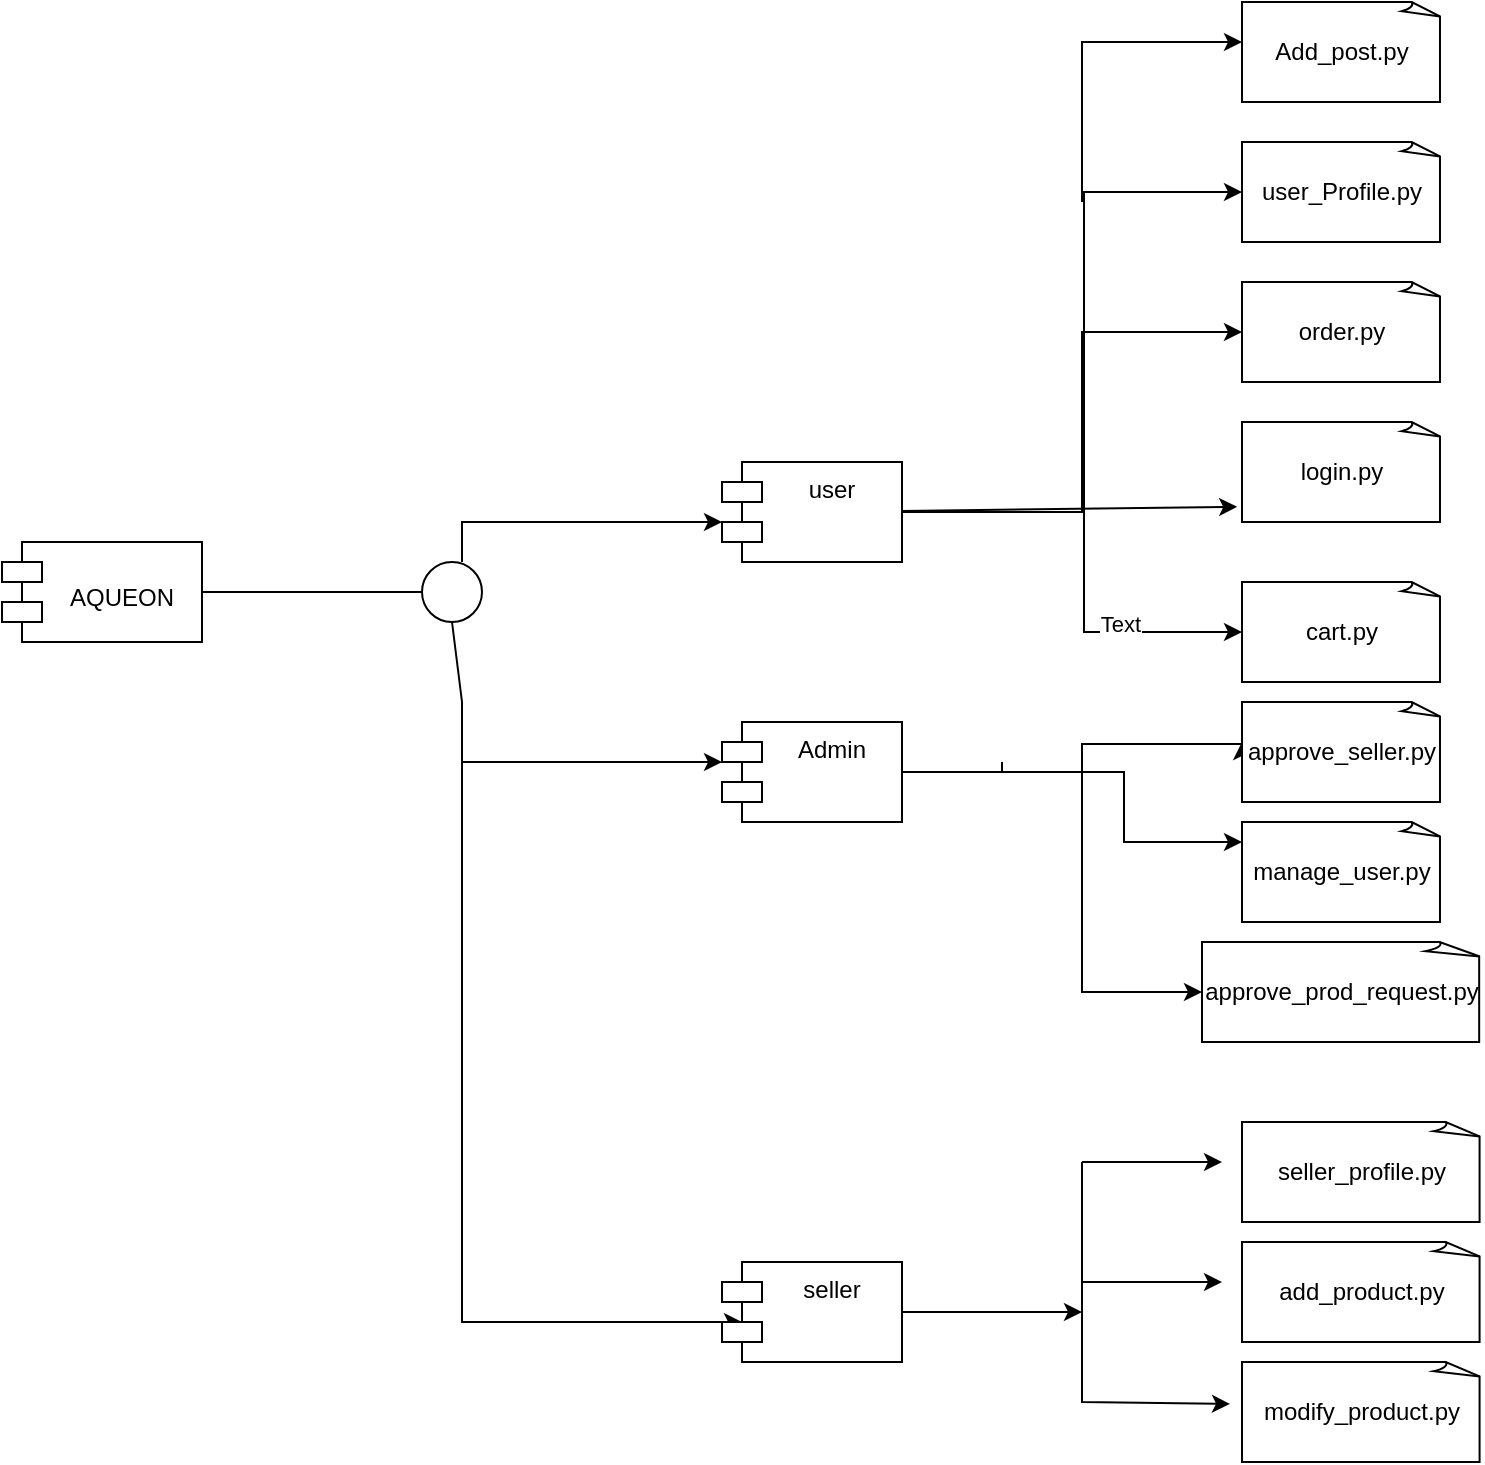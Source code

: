 <mxfile version="23.1.1" type="device" pages="2">
  <diagram name="Page-1" id="nFAg67IEPFZFisM7S5NW">
    <mxGraphModel dx="1674" dy="738" grid="1" gridSize="10" guides="1" tooltips="1" connect="1" arrows="1" fold="1" page="1" pageScale="1" pageWidth="850" pageHeight="1100" math="0" shadow="0">
      <root>
        <mxCell id="0" />
        <mxCell id="1" parent="0" />
        <mxCell id="C25TyvA7FYonB_q8Y5t8-42" value="&lt;br&gt;AQUEON" style="shape=module;align=left;spacingLeft=20;align=center;verticalAlign=top;whiteSpace=wrap;html=1;" parent="1" vertex="1">
          <mxGeometry x="110" y="370" width="100" height="50" as="geometry" />
        </mxCell>
        <mxCell id="C25TyvA7FYonB_q8Y5t8-43" value="" style="ellipse;whiteSpace=wrap;html=1;aspect=fixed;" parent="1" vertex="1">
          <mxGeometry x="320" y="380" width="30" height="30" as="geometry" />
        </mxCell>
        <mxCell id="C25TyvA7FYonB_q8Y5t8-44" value="" style="endArrow=none;html=1;rounded=0;exitX=1;exitY=0.5;exitDx=0;exitDy=0;entryX=0;entryY=0.5;entryDx=0;entryDy=0;" parent="1" source="C25TyvA7FYonB_q8Y5t8-42" target="C25TyvA7FYonB_q8Y5t8-43" edge="1">
          <mxGeometry width="50" height="50" relative="1" as="geometry">
            <mxPoint x="345" y="440" as="sourcePoint" />
            <mxPoint x="390" y="395" as="targetPoint" />
          </mxGeometry>
        </mxCell>
        <mxCell id="C25TyvA7FYonB_q8Y5t8-45" value="" style="endArrow=classic;html=1;rounded=0;" parent="1" edge="1">
          <mxGeometry width="50" height="50" relative="1" as="geometry">
            <mxPoint x="340" y="380" as="sourcePoint" />
            <mxPoint x="470" y="360" as="targetPoint" />
            <Array as="points">
              <mxPoint x="340" y="360" />
            </Array>
          </mxGeometry>
        </mxCell>
        <mxCell id="C25TyvA7FYonB_q8Y5t8-46" value="" style="endArrow=classic;html=1;rounded=0;exitX=0.5;exitY=1;exitDx=0;exitDy=0;" parent="1" source="C25TyvA7FYonB_q8Y5t8-43" edge="1">
          <mxGeometry width="50" height="50" relative="1" as="geometry">
            <mxPoint x="420" y="390" as="sourcePoint" />
            <mxPoint x="470" y="480" as="targetPoint" />
            <Array as="points">
              <mxPoint x="340" y="450" />
              <mxPoint x="340" y="480" />
            </Array>
          </mxGeometry>
        </mxCell>
        <mxCell id="C25TyvA7FYonB_q8Y5t8-47" style="edgeStyle=orthogonalEdgeStyle;rounded=0;orthogonalLoop=1;jettySize=auto;html=1;entryX=0;entryY=0.5;entryDx=0;entryDy=0;entryPerimeter=0;" parent="1" source="C25TyvA7FYonB_q8Y5t8-51" target="C25TyvA7FYonB_q8Y5t8-57" edge="1">
          <mxGeometry relative="1" as="geometry">
            <mxPoint x="720" y="355" as="targetPoint" />
            <Array as="points">
              <mxPoint x="650" y="355" />
              <mxPoint x="650" y="265" />
            </Array>
          </mxGeometry>
        </mxCell>
        <mxCell id="C25TyvA7FYonB_q8Y5t8-48" style="edgeStyle=orthogonalEdgeStyle;rounded=0;orthogonalLoop=1;jettySize=auto;html=1;entryX=0;entryY=0.5;entryDx=0;entryDy=0;entryPerimeter=0;" parent="1" source="C25TyvA7FYonB_q8Y5t8-51" target="C25TyvA7FYonB_q8Y5t8-56" edge="1">
          <mxGeometry relative="1" as="geometry">
            <mxPoint x="720" y="300" as="targetPoint" />
            <Array as="points">
              <mxPoint x="651" y="355" />
              <mxPoint x="651" y="195" />
            </Array>
          </mxGeometry>
        </mxCell>
        <mxCell id="C25TyvA7FYonB_q8Y5t8-49" style="rounded=0;orthogonalLoop=1;jettySize=auto;html=1;entryX=-0.024;entryY=0.848;entryDx=0;entryDy=0;entryPerimeter=0;" parent="1" source="C25TyvA7FYonB_q8Y5t8-51" target="C25TyvA7FYonB_q8Y5t8-58" edge="1">
          <mxGeometry relative="1" as="geometry">
            <mxPoint x="720" y="440" as="targetPoint" />
          </mxGeometry>
        </mxCell>
        <mxCell id="C25TyvA7FYonB_q8Y5t8-50" style="edgeStyle=orthogonalEdgeStyle;rounded=0;orthogonalLoop=1;jettySize=auto;html=1;entryX=0;entryY=0.5;entryDx=0;entryDy=0;entryPerimeter=0;" parent="1" source="C25TyvA7FYonB_q8Y5t8-51" target="C25TyvA7FYonB_q8Y5t8-59" edge="1">
          <mxGeometry relative="1" as="geometry">
            <mxPoint x="720" y="420" as="targetPoint" />
            <Array as="points">
              <mxPoint x="651" y="355" />
              <mxPoint x="651" y="415" />
            </Array>
          </mxGeometry>
        </mxCell>
        <mxCell id="qWNrMioTufzwQwUh5YGF-7" value="Text" style="edgeLabel;html=1;align=center;verticalAlign=middle;resizable=0;points=[];" vertex="1" connectable="0" parent="C25TyvA7FYonB_q8Y5t8-50">
          <mxGeometry x="0.47" y="4" relative="1" as="geometry">
            <mxPoint as="offset" />
          </mxGeometry>
        </mxCell>
        <mxCell id="C25TyvA7FYonB_q8Y5t8-51" value="user&lt;br&gt;" style="shape=module;align=left;spacingLeft=20;align=center;verticalAlign=top;whiteSpace=wrap;html=1;" parent="1" vertex="1">
          <mxGeometry x="470" y="330" width="90" height="50" as="geometry" />
        </mxCell>
        <mxCell id="C25TyvA7FYonB_q8Y5t8-52" style="edgeStyle=orthogonalEdgeStyle;rounded=0;orthogonalLoop=1;jettySize=auto;html=1;" parent="1" source="C25TyvA7FYonB_q8Y5t8-55" edge="1">
          <mxGeometry relative="1" as="geometry">
            <mxPoint x="730" y="470" as="targetPoint" />
            <Array as="points">
              <mxPoint x="650" y="485" />
              <mxPoint x="650" y="471" />
            </Array>
          </mxGeometry>
        </mxCell>
        <mxCell id="C25TyvA7FYonB_q8Y5t8-53" style="edgeStyle=orthogonalEdgeStyle;rounded=0;orthogonalLoop=1;jettySize=auto;html=1;" parent="1" source="C25TyvA7FYonB_q8Y5t8-55" edge="1">
          <mxGeometry relative="1" as="geometry">
            <mxPoint x="730" y="520" as="targetPoint" />
            <Array as="points">
              <mxPoint x="671" y="485" />
            </Array>
          </mxGeometry>
        </mxCell>
        <mxCell id="C25TyvA7FYonB_q8Y5t8-54" style="edgeStyle=orthogonalEdgeStyle;rounded=0;orthogonalLoop=1;jettySize=auto;html=1;entryX=0;entryY=0.5;entryDx=0;entryDy=0;entryPerimeter=0;" parent="1" target="C25TyvA7FYonB_q8Y5t8-62" edge="1">
          <mxGeometry relative="1" as="geometry">
            <mxPoint x="670" y="620" as="targetPoint" />
            <Array as="points">
              <mxPoint x="610" y="485" />
              <mxPoint x="650" y="485" />
              <mxPoint x="650" y="595" />
            </Array>
            <mxPoint x="610" y="480" as="sourcePoint" />
          </mxGeometry>
        </mxCell>
        <mxCell id="C25TyvA7FYonB_q8Y5t8-55" value="Admin" style="shape=module;align=left;spacingLeft=20;align=center;verticalAlign=top;whiteSpace=wrap;html=1;" parent="1" vertex="1">
          <mxGeometry x="470" y="460" width="90" height="50" as="geometry" />
        </mxCell>
        <mxCell id="C25TyvA7FYonB_q8Y5t8-56" value="user_Profile.py" style="whiteSpace=wrap;html=1;shape=mxgraph.basic.document" parent="1" vertex="1">
          <mxGeometry x="730" y="170" width="100" height="50" as="geometry" />
        </mxCell>
        <mxCell id="C25TyvA7FYonB_q8Y5t8-57" value="order.py" style="whiteSpace=wrap;html=1;shape=mxgraph.basic.document" parent="1" vertex="1">
          <mxGeometry x="730" y="240" width="100" height="50" as="geometry" />
        </mxCell>
        <mxCell id="C25TyvA7FYonB_q8Y5t8-58" value="login.py" style="whiteSpace=wrap;html=1;shape=mxgraph.basic.document" parent="1" vertex="1">
          <mxGeometry x="730" y="310" width="100" height="50" as="geometry" />
        </mxCell>
        <mxCell id="C25TyvA7FYonB_q8Y5t8-59" value="cart.py" style="whiteSpace=wrap;html=1;shape=mxgraph.basic.document" parent="1" vertex="1">
          <mxGeometry x="730" y="390" width="100" height="50" as="geometry" />
        </mxCell>
        <mxCell id="C25TyvA7FYonB_q8Y5t8-60" value="approve_seller.py" style="whiteSpace=wrap;html=1;shape=mxgraph.basic.document" parent="1" vertex="1">
          <mxGeometry x="730" y="450" width="100" height="50" as="geometry" />
        </mxCell>
        <mxCell id="C25TyvA7FYonB_q8Y5t8-61" value="manage_user.py" style="whiteSpace=wrap;html=1;shape=mxgraph.basic.document" parent="1" vertex="1">
          <mxGeometry x="730" y="510" width="100" height="50" as="geometry" />
        </mxCell>
        <mxCell id="C25TyvA7FYonB_q8Y5t8-62" value="approve_prod_request.py" style="whiteSpace=wrap;html=1;shape=mxgraph.basic.document" parent="1" vertex="1">
          <mxGeometry x="710" y="570" width="140" height="50" as="geometry" />
        </mxCell>
        <mxCell id="C25TyvA7FYonB_q8Y5t8-63" value="" style="endArrow=classic;html=1;rounded=0;" parent="1" edge="1">
          <mxGeometry width="50" height="50" relative="1" as="geometry">
            <mxPoint x="340" y="480" as="sourcePoint" />
            <mxPoint x="480" y="760" as="targetPoint" />
            <Array as="points">
              <mxPoint x="340" y="760" />
            </Array>
          </mxGeometry>
        </mxCell>
        <mxCell id="C25TyvA7FYonB_q8Y5t8-64" value="seller" style="shape=module;align=left;spacingLeft=20;align=center;verticalAlign=top;whiteSpace=wrap;html=1;" parent="1" vertex="1">
          <mxGeometry x="470" y="730" width="90" height="50" as="geometry" />
        </mxCell>
        <mxCell id="C25TyvA7FYonB_q8Y5t8-65" style="rounded=0;orthogonalLoop=1;jettySize=auto;html=1;exitX=1;exitY=0.5;exitDx=0;exitDy=0;" parent="1" source="C25TyvA7FYonB_q8Y5t8-64" edge="1">
          <mxGeometry relative="1" as="geometry">
            <mxPoint x="650" y="755" as="targetPoint" />
            <mxPoint x="610" y="670" as="sourcePoint" />
          </mxGeometry>
        </mxCell>
        <mxCell id="C25TyvA7FYonB_q8Y5t8-66" value="seller_profile.py" style="whiteSpace=wrap;html=1;shape=mxgraph.basic.document" parent="1" vertex="1">
          <mxGeometry x="730" y="660" width="120" height="50" as="geometry" />
        </mxCell>
        <mxCell id="PKwaaFPT83l0cKrCpdpX-4" value="" style="edgeStyle=none;orthogonalLoop=1;jettySize=auto;html=1;rounded=0;" parent="1" edge="1">
          <mxGeometry width="80" relative="1" as="geometry">
            <mxPoint x="650" y="680" as="sourcePoint" />
            <mxPoint x="720" y="740" as="targetPoint" />
            <Array as="points">
              <mxPoint x="650" y="740" />
            </Array>
          </mxGeometry>
        </mxCell>
        <mxCell id="PKwaaFPT83l0cKrCpdpX-5" value="add_product.py" style="whiteSpace=wrap;html=1;shape=mxgraph.basic.document" parent="1" vertex="1">
          <mxGeometry x="730" y="720" width="120" height="50" as="geometry" />
        </mxCell>
        <mxCell id="PKwaaFPT83l0cKrCpdpX-6" value="modify_product.py" style="whiteSpace=wrap;html=1;shape=mxgraph.basic.document" parent="1" vertex="1">
          <mxGeometry x="730" y="780" width="120" height="50" as="geometry" />
        </mxCell>
        <mxCell id="PKwaaFPT83l0cKrCpdpX-7" value="" style="edgeStyle=none;orthogonalLoop=1;jettySize=auto;html=1;rounded=0;entryX=-0.05;entryY=0.42;entryDx=0;entryDy=0;entryPerimeter=0;" parent="1" target="PKwaaFPT83l0cKrCpdpX-6" edge="1">
          <mxGeometry width="80" relative="1" as="geometry">
            <mxPoint x="650" y="740" as="sourcePoint" />
            <mxPoint x="730" y="860" as="targetPoint" />
            <Array as="points">
              <mxPoint x="650" y="800" />
            </Array>
          </mxGeometry>
        </mxCell>
        <mxCell id="qWNrMioTufzwQwUh5YGF-1" value="" style="edgeStyle=none;orthogonalLoop=1;jettySize=auto;html=1;rounded=0;" edge="1" parent="1">
          <mxGeometry width="80" relative="1" as="geometry">
            <mxPoint x="650" y="680" as="sourcePoint" />
            <mxPoint x="720" y="680" as="targetPoint" />
            <Array as="points">
              <mxPoint x="650" y="680" />
              <mxPoint x="690" y="680" />
            </Array>
          </mxGeometry>
        </mxCell>
        <mxCell id="qWNrMioTufzwQwUh5YGF-8" value="" style="endArrow=classic;html=1;rounded=0;" edge="1" parent="1">
          <mxGeometry width="50" height="50" relative="1" as="geometry">
            <mxPoint x="650" y="200" as="sourcePoint" />
            <mxPoint x="730" y="120" as="targetPoint" />
            <Array as="points">
              <mxPoint x="650" y="120" />
            </Array>
          </mxGeometry>
        </mxCell>
        <mxCell id="qWNrMioTufzwQwUh5YGF-9" value="Add_post.py" style="whiteSpace=wrap;html=1;shape=mxgraph.basic.document" vertex="1" parent="1">
          <mxGeometry x="730" y="100" width="100" height="50" as="geometry" />
        </mxCell>
      </root>
    </mxGraphModel>
  </diagram>
  <diagram id="ubairRXgSUajq2t62mKG" name="Page-2">
    <mxGraphModel dx="1674" dy="738" grid="1" gridSize="10" guides="1" tooltips="1" connect="1" arrows="1" fold="1" page="1" pageScale="1" pageWidth="850" pageHeight="1100" math="0" shadow="0">
      <root>
        <mxCell id="0" />
        <mxCell id="1" parent="0" />
      </root>
    </mxGraphModel>
  </diagram>
</mxfile>
